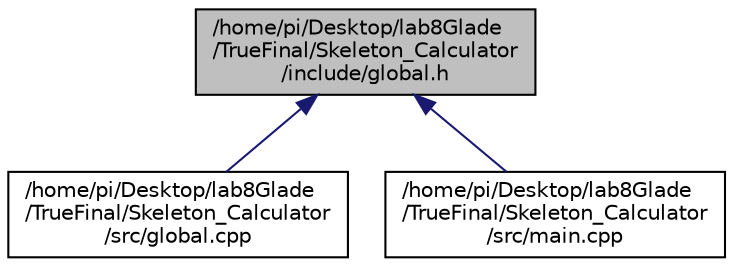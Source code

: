 digraph "/home/pi/Desktop/lab8Glade/TrueFinal/Skeleton_Calculator/include/global.h"
{
  edge [fontname="Helvetica",fontsize="10",labelfontname="Helvetica",labelfontsize="10"];
  node [fontname="Helvetica",fontsize="10",shape=record];
  Node4 [label="/home/pi/Desktop/lab8Glade\l/TrueFinal/Skeleton_Calculator\l/include/global.h",height=0.2,width=0.4,color="black", fillcolor="grey75", style="filled", fontcolor="black"];
  Node4 -> Node5 [dir="back",color="midnightblue",fontsize="10",style="solid",fontname="Helvetica"];
  Node5 [label="/home/pi/Desktop/lab8Glade\l/TrueFinal/Skeleton_Calculator\l/src/global.cpp",height=0.2,width=0.4,color="black", fillcolor="white", style="filled",URL="$global_8cpp.html"];
  Node4 -> Node6 [dir="back",color="midnightblue",fontsize="10",style="solid",fontname="Helvetica"];
  Node6 [label="/home/pi/Desktop/lab8Glade\l/TrueFinal/Skeleton_Calculator\l/src/main.cpp",height=0.2,width=0.4,color="black", fillcolor="white", style="filled",URL="$main_8cpp.html"];
}
